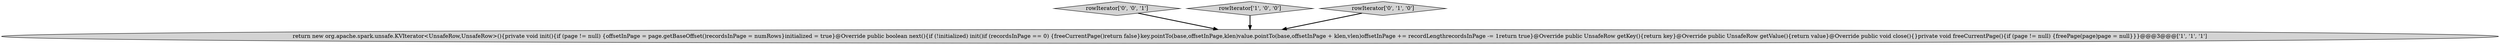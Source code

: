 digraph {
3 [style = filled, label = "rowIterator['0', '0', '1']", fillcolor = lightgray, shape = diamond image = "AAA0AAABBB3BBB"];
0 [style = filled, label = "return new org.apache.spark.unsafe.KVIterator<UnsafeRow,UnsafeRow>(){private void init(){if (page != null) {offsetInPage = page.getBaseOffset()recordsInPage = numRows}initialized = true}@Override public boolean next(){if (!initialized) init()if (recordsInPage == 0) {freeCurrentPage()return false}key.pointTo(base,offsetInPage,klen)value.pointTo(base,offsetInPage + klen,vlen)offsetInPage += recordLengthrecordsInPage -= 1return true}@Override public UnsafeRow getKey(){return key}@Override public UnsafeRow getValue(){return value}@Override public void close(){}private void freeCurrentPage(){if (page != null) {freePage(page)page = null}}}@@@3@@@['1', '1', '1']", fillcolor = lightgray, shape = ellipse image = "AAA0AAABBB1BBB"];
1 [style = filled, label = "rowIterator['1', '0', '0']", fillcolor = lightgray, shape = diamond image = "AAA0AAABBB1BBB"];
2 [style = filled, label = "rowIterator['0', '1', '0']", fillcolor = lightgray, shape = diamond image = "AAA0AAABBB2BBB"];
2->0 [style = bold, label=""];
3->0 [style = bold, label=""];
1->0 [style = bold, label=""];
}
